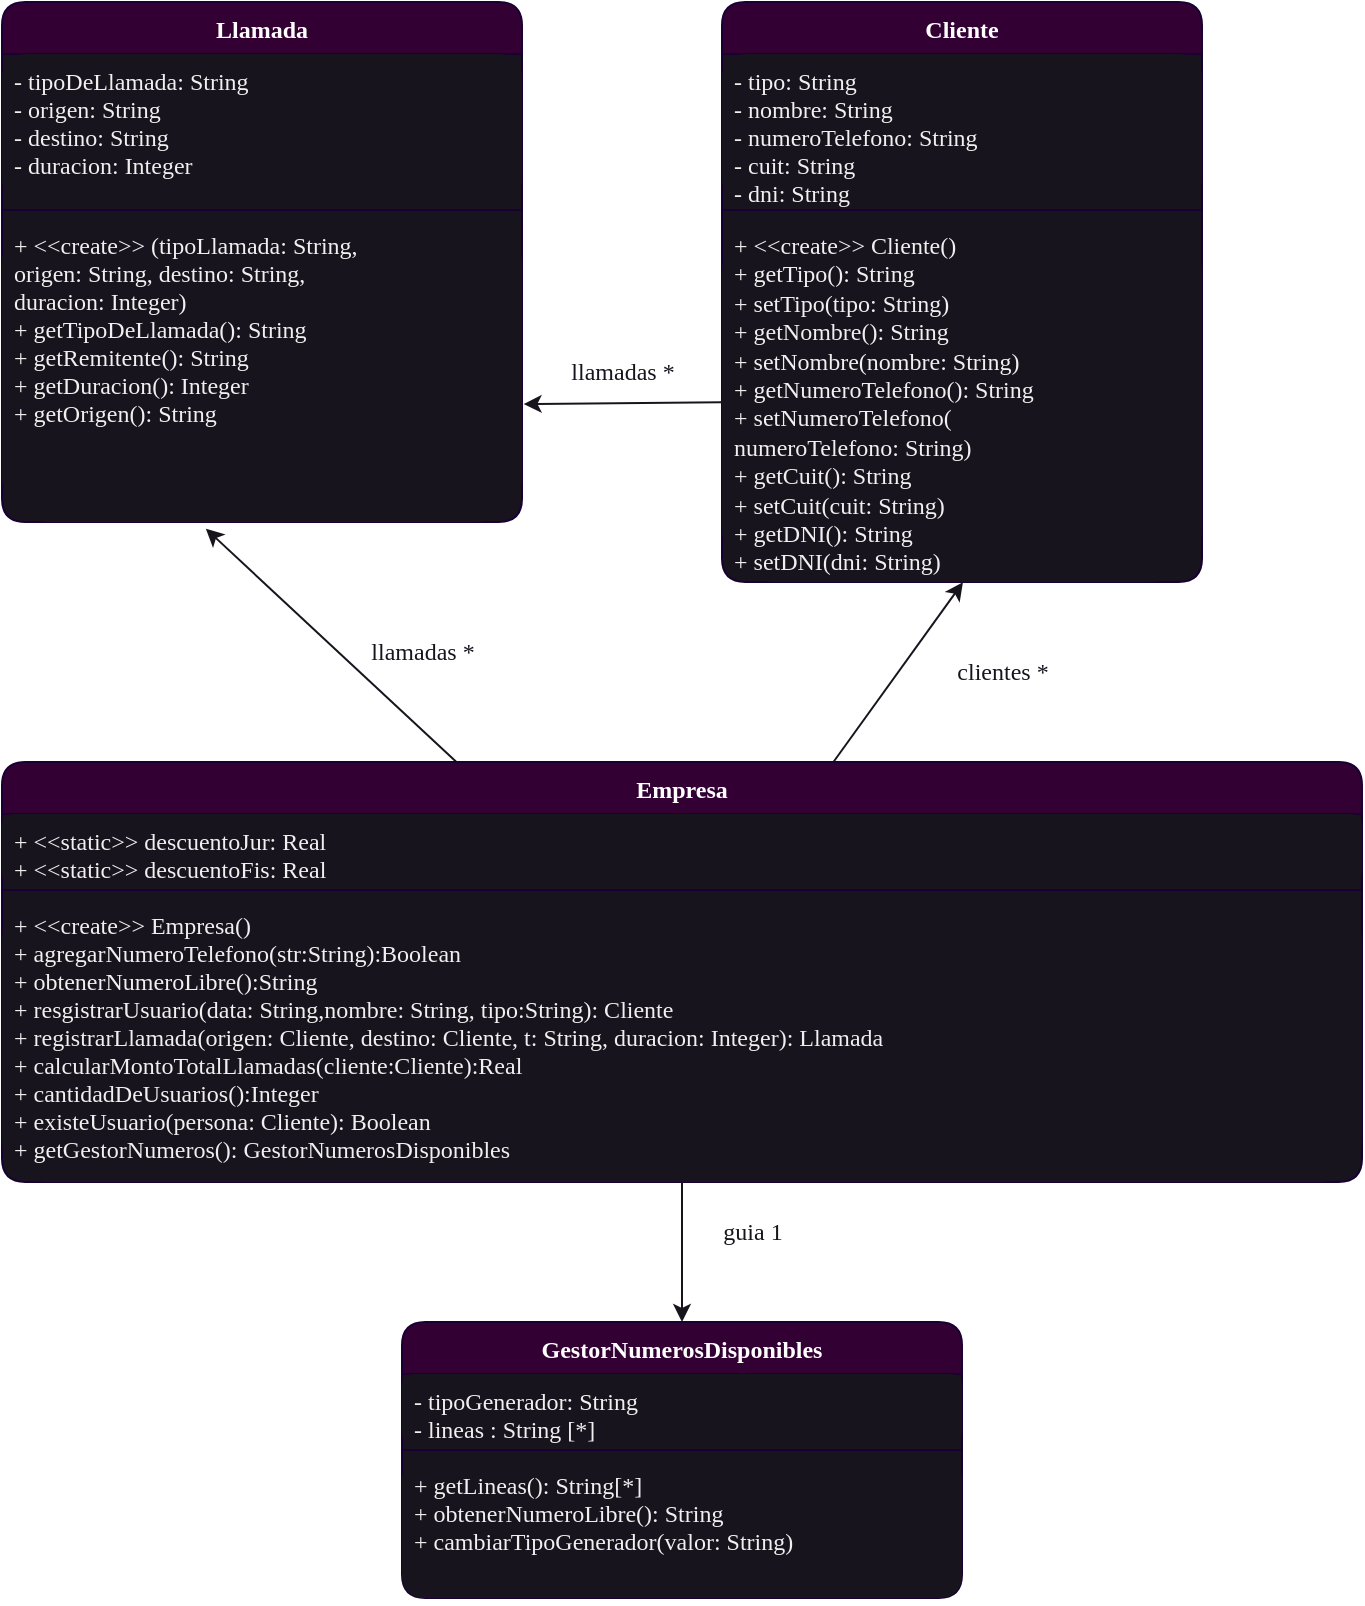 <mxfile>
    <diagram id="ZDwx_2lt21PSLHX_r7NO" name="Page-1">
        <mxGraphModel dx="2511" dy="916" grid="1" gridSize="10" guides="1" tooltips="1" connect="1" arrows="1" fold="1" page="1" pageScale="1" pageWidth="1169" pageHeight="827" background="#ffffff" math="0" shadow="0">
            <root>
                <mxCell id="0"/>
                <mxCell id="1" parent="0"/>
                <mxCell id="7" value="GestorNumerosDisponibles" style="swimlane;fontStyle=1;align=center;verticalAlign=top;childLayout=stackLayout;horizontal=1;startSize=26;horizontalStack=0;resizeParent=1;resizeParentMax=0;resizeLast=0;collapsible=1;marginBottom=0;fontFamily=JetBrains Mono;fontSource=https%3A%2F%2Ffonts.googleapis.com%2Fcss%3Ffamily%3DJetBrains%2BMono;swimlaneFillColor=#18141D;fillColor=#330033;fontColor=#ffffff;strokeColor=#190033;rounded=1;" parent="1" vertex="1">
                    <mxGeometry x="180" y="670" width="280" height="138" as="geometry"/>
                </mxCell>
                <mxCell id="8" value="- tipoGenerador: String&#10;- lineas : String [*]" style="text;strokeColor=none;fillColor=#18141D;align=left;verticalAlign=top;spacingLeft=4;spacingRight=4;overflow=hidden;rotatable=0;points=[[0,0.5],[1,0.5]];portConstraint=eastwest;fontFamily=JetBrains Mono;fontSource=https%3A%2F%2Ffonts.googleapis.com%2Fcss%3Ffamily%3DJetBrains%2BMono;rounded=1;fontColor=#F0F0F0;" parent="7" vertex="1">
                    <mxGeometry y="26" width="280" height="34" as="geometry"/>
                </mxCell>
                <mxCell id="9" value="" style="line;strokeWidth=1;fillColor=none;align=left;verticalAlign=middle;spacingTop=-1;spacingLeft=3;spacingRight=3;rotatable=0;labelPosition=right;points=[];portConstraint=eastwest;strokeColor=inherit;fontFamily=JetBrains Mono;fontSource=https%3A%2F%2Ffonts.googleapis.com%2Fcss%3Ffamily%3DJetBrains%2BMono;rounded=1;" parent="7" vertex="1">
                    <mxGeometry y="60" width="280" height="8" as="geometry"/>
                </mxCell>
                <mxCell id="10" value="+ getLineas(): String[*]&#10;+ obtenerNumeroLibre(): String&#10;+ cambiarTipoGenerador(valor: String)" style="text;strokeColor=none;fillColor=#18141D;align=left;verticalAlign=top;spacingLeft=4;spacingRight=4;overflow=hidden;rotatable=0;points=[[0,0.5],[1,0.5]];portConstraint=eastwest;fontFamily=JetBrains Mono;fontSource=https%3A%2F%2Ffonts.googleapis.com%2Fcss%3Ffamily%3DJetBrains%2BMono;rounded=1;fontColor=#F0F0F0;" parent="7" vertex="1">
                    <mxGeometry y="68" width="280" height="70" as="geometry"/>
                </mxCell>
                <mxCell id="12" value="Llamada" style="swimlane;fontStyle=1;align=center;verticalAlign=top;childLayout=stackLayout;horizontal=1;startSize=26;horizontalStack=0;resizeParent=1;resizeParentMax=0;resizeLast=0;collapsible=1;marginBottom=0;fontFamily=JetBrains Mono;fontSource=https%3A%2F%2Ffonts.googleapis.com%2Fcss%3Ffamily%3DJetBrains%2BMono;swimlaneFillColor=#18141D;fillColor=#330033;fontColor=#ffffff;strokeColor=#190033;rounded=1;" parent="1" vertex="1">
                    <mxGeometry x="-20" y="10" width="260" height="260" as="geometry"/>
                </mxCell>
                <mxCell id="13" value="- tipoDeLlamada: String&#10;- origen: String&#10;- destino: String&#10;- duracion: Integer" style="text;strokeColor=none;fillColor=#18141D;align=left;verticalAlign=top;spacingLeft=4;spacingRight=4;overflow=hidden;rotatable=0;points=[[0,0.5],[1,0.5]];portConstraint=eastwest;fontFamily=JetBrains Mono;fontSource=https%3A%2F%2Ffonts.googleapis.com%2Fcss%3Ffamily%3DJetBrains%2BMono;rounded=1;fontColor=#F0F0F0;" parent="12" vertex="1">
                    <mxGeometry y="26" width="260" height="74" as="geometry"/>
                </mxCell>
                <mxCell id="14" value="" style="line;strokeWidth=1;fillColor=none;align=left;verticalAlign=middle;spacingTop=-1;spacingLeft=3;spacingRight=3;rotatable=0;labelPosition=right;points=[];portConstraint=eastwest;strokeColor=inherit;fontFamily=JetBrains Mono;fontSource=https%3A%2F%2Ffonts.googleapis.com%2Fcss%3Ffamily%3DJetBrains%2BMono;rounded=1;" parent="12" vertex="1">
                    <mxGeometry y="100" width="260" height="8" as="geometry"/>
                </mxCell>
                <mxCell id="15" value="+ &lt;&lt;create&gt;&gt; (tipoLlamada: String,&#10;origen: String, destino: String,&#10;duracion: Integer)&#10;+ getTipoDeLlamada(): String&#10;+ getRemitente(): String&#10;+ getDuracion(): Integer&#10;+ getOrigen(): String" style="text;strokeColor=none;fillColor=#18141D;align=left;verticalAlign=top;spacingLeft=4;spacingRight=4;overflow=hidden;rotatable=0;points=[[0,0.5],[1,0.5]];portConstraint=eastwest;fontFamily=JetBrains Mono;fontSource=https%3A%2F%2Ffonts.googleapis.com%2Fcss%3Ffamily%3DJetBrains%2BMono;rounded=1;fontColor=#F0F0F0;" parent="12" vertex="1">
                    <mxGeometry y="108" width="260" height="152" as="geometry"/>
                </mxCell>
                <mxCell id="16" value="Cliente" style="swimlane;fontStyle=1;align=center;verticalAlign=top;childLayout=stackLayout;horizontal=1;startSize=26;horizontalStack=0;resizeParent=1;resizeParentMax=0;resizeLast=0;collapsible=1;marginBottom=0;fontFamily=JetBrains Mono;fontSource=https%3A%2F%2Ffonts.googleapis.com%2Fcss%3Ffamily%3DJetBrains%2BMono;swimlaneFillColor=#18141D;fillColor=#330033;fontColor=#ffffff;strokeColor=#190033;gradientColor=none;rounded=1;labelBackgroundColor=none;labelBorderColor=none;" parent="1" vertex="1">
                    <mxGeometry x="340" y="10" width="240" height="290" as="geometry"/>
                </mxCell>
                <mxCell id="17" value="- tipo: String&#10;- nombre: String&#10;- numeroTelefono: String&#10;- cuit: String&#10;- dni: String" style="text;strokeColor=none;fillColor=#18141D;align=left;verticalAlign=top;spacingLeft=4;spacingRight=4;overflow=hidden;rotatable=0;points=[[0,0.5],[1,0.5]];portConstraint=eastwest;fontFamily=JetBrains Mono;fontSource=https%3A%2F%2Ffonts.googleapis.com%2Fcss%3Ffamily%3DJetBrains%2BMono;rounded=1;fontColor=#F0F0F0;" parent="16" vertex="1">
                    <mxGeometry y="26" width="240" height="74" as="geometry"/>
                </mxCell>
                <mxCell id="18" value="" style="line;strokeWidth=1;fillColor=none;align=left;verticalAlign=middle;spacingTop=-1;spacingLeft=3;spacingRight=3;rotatable=0;labelPosition=right;points=[];portConstraint=eastwest;strokeColor=inherit;fontFamily=JetBrains Mono;fontSource=https%3A%2F%2Ffonts.googleapis.com%2Fcss%3Ffamily%3DJetBrains%2BMono;rounded=1;" parent="16" vertex="1">
                    <mxGeometry y="100" width="240" height="8" as="geometry"/>
                </mxCell>
                <mxCell id="19" value="+ &amp;lt;&amp;lt;create&amp;gt;&amp;gt; Cliente()&lt;br&gt;+ getTipo(): String&lt;br&gt;+ setTipo(tipo: String)&lt;br&gt;+ getNombre(): String&lt;br&gt;+ setNombre(nombre: String)&lt;br&gt;+ getNumeroTelefono(): String&lt;br&gt;+ setNumeroTelefono(&lt;br&gt;numeroTelefono: String)&lt;br&gt;+ getCuit(): String&lt;br&gt;+ setCuit(cuit: String)&lt;br&gt;+ getDNI(): String&lt;br&gt;+ setDNI(dni: String)&lt;br&gt;" style="text;strokeColor=none;fillColor=#18141D;align=left;verticalAlign=top;spacingLeft=4;spacingRight=4;overflow=hidden;rotatable=0;points=[[0,0.5],[1,0.5]];portConstraint=eastwest;fontFamily=JetBrains Mono;fontSource=https%3A%2F%2Ffonts.googleapis.com%2Fcss%3Ffamily%3DJetBrains%2BMono;rounded=1;labelBackgroundColor=none;labelBorderColor=none;html=1;fontColor=#F0F0F0;" parent="16" vertex="1">
                    <mxGeometry y="108" width="240" height="182" as="geometry"/>
                </mxCell>
                <mxCell id="40" style="edgeStyle=none;html=1;entryX=0.392;entryY=1.022;entryDx=0;entryDy=0;entryPerimeter=0;labelBackgroundColor=#FFFFFF;strokeColor=#18141D;fontColor=#F0F0F0;" edge="1" parent="1" source="20" target="15">
                    <mxGeometry relative="1" as="geometry"/>
                </mxCell>
                <mxCell id="41" style="edgeStyle=none;html=1;entryX=0.502;entryY=1.001;entryDx=0;entryDy=0;entryPerimeter=0;labelBackgroundColor=#FFFFFF;strokeColor=#18141D;fontColor=#F0F0F0;" edge="1" parent="1" source="20" target="19">
                    <mxGeometry relative="1" as="geometry"/>
                </mxCell>
                <mxCell id="20" value="Empresa" style="swimlane;fontStyle=1;align=center;verticalAlign=top;childLayout=stackLayout;horizontal=1;startSize=26;horizontalStack=0;resizeParent=1;resizeParentMax=0;resizeLast=0;collapsible=1;marginBottom=0;fontFamily=JetBrains Mono;fontSource=https%3A%2F%2Ffonts.googleapis.com%2Fcss%3Ffamily%3DJetBrains%2BMono;swimlaneFillColor=#18141D;fillColor=#330033;fontColor=#FFFFFF;strokeColor=#190033;rounded=1;" parent="1" vertex="1">
                    <mxGeometry x="-20" y="390" width="680" height="210" as="geometry"/>
                </mxCell>
                <mxCell id="21" value="+ &lt;&lt;static&gt;&gt; descuentoJur: Real&#10;+ &lt;&lt;static&gt;&gt; descuentoFis: Real&#10;" style="text;strokeColor=none;fillColor=#18141D;align=left;verticalAlign=top;spacingLeft=4;spacingRight=4;overflow=hidden;rotatable=0;points=[[0,0.5],[1,0.5]];portConstraint=eastwest;fontFamily=JetBrains Mono;fontSource=https%3A%2F%2Ffonts.googleapis.com%2Fcss%3Ffamily%3DJetBrains%2BMono;rounded=1;fontColor=#F0F0F0;" parent="20" vertex="1">
                    <mxGeometry y="26" width="680" height="34" as="geometry"/>
                </mxCell>
                <mxCell id="22" value="" style="line;strokeWidth=1;fillColor=none;align=left;verticalAlign=middle;spacingTop=-1;spacingLeft=3;spacingRight=3;rotatable=0;labelPosition=right;points=[];portConstraint=eastwest;strokeColor=inherit;fontFamily=JetBrains Mono;fontSource=https%3A%2F%2Ffonts.googleapis.com%2Fcss%3Ffamily%3DJetBrains%2BMono;rounded=1;" parent="20" vertex="1">
                    <mxGeometry y="60" width="680" height="8" as="geometry"/>
                </mxCell>
                <mxCell id="23" value="+ &lt;&lt;create&gt;&gt; Empresa()&#10;+ agregarNumeroTelefono(str:String):Boolean&#10;+ obtenerNumeroLibre():String&#10;+ resgistrarUsuario(data: String,nombre: String, tipo:String): Cliente&#10;+ registrarLlamada(origen: Cliente, destino: Cliente, t: String, duracion: Integer): Llamada&#10;+ calcularMontoTotalLlamadas(cliente:Cliente):Real&#10;+ cantidadDeUsuarios():Integer&#10;+ existeUsuario(persona: Cliente): Boolean&#10;+ getGestorNumeros(): GestorNumerosDisponibles" style="text;strokeColor=none;fillColor=#18141D;align=left;verticalAlign=top;spacingLeft=4;spacingRight=4;overflow=hidden;rotatable=0;points=[[0,0.5],[1,0.5]];portConstraint=eastwest;fontFamily=JetBrains Mono;fontSource=https%3A%2F%2Ffonts.googleapis.com%2Fcss%3Ffamily%3DJetBrains%2BMono;rounded=1;shadow=0;glass=0;fontColor=#F0F0F0;" parent="20" vertex="1">
                    <mxGeometry y="68" width="680" height="142" as="geometry"/>
                </mxCell>
                <mxCell id="25" value="llamadas *" style="text;html=1;align=center;verticalAlign=middle;resizable=0;points=[];autosize=1;strokeColor=none;fillColor=none;fontFamily=JetBrains Mono;fontColor=#18141D;fontSource=https%3A%2F%2Ffonts.googleapis.com%2Fcss%3Ffamily%3DJetBrains%2BMono;rounded=1;" parent="1" vertex="1">
                    <mxGeometry x="240" y="180" width="100" height="30" as="geometry"/>
                </mxCell>
                <mxCell id="30" style="edgeStyle=none;html=1;entryX=1.003;entryY=0.612;entryDx=0;entryDy=0;entryPerimeter=0;fontFamily=JetBrains Mono;fontSource=https%3A%2F%2Ffonts.googleapis.com%2Fcss%3Ffamily%3DJetBrains%2BMono;fontColor=#FFFFFF;labelBackgroundColor=#FFFFFF;rounded=1;strokeColor=#18141D;" parent="1" source="19" target="15" edge="1">
                    <mxGeometry relative="1" as="geometry"/>
                </mxCell>
                <mxCell id="33" value="clientes *" style="text;html=1;align=center;verticalAlign=middle;resizable=0;points=[];autosize=1;strokeColor=none;fillColor=none;fontFamily=JetBrains Mono;fontColor=#18141D;fontSource=https%3A%2F%2Ffonts.googleapis.com%2Fcss%3Ffamily%3DJetBrains%2BMono;rounded=1;" parent="1" vertex="1">
                    <mxGeometry x="430" y="330" width="100" height="30" as="geometry"/>
                </mxCell>
                <mxCell id="37" value="guia 1" style="text;html=1;align=center;verticalAlign=middle;resizable=0;points=[];autosize=1;strokeColor=none;fillColor=none;fontFamily=JetBrains Mono;fontColor=#18141D;fontSource=https%3A%2F%2Ffonts.googleapis.com%2Fcss%3Ffamily%3DJetBrains%2BMono;rounded=1;" parent="1" vertex="1">
                    <mxGeometry x="320" y="610" width="70" height="30" as="geometry"/>
                </mxCell>
                <mxCell id="38" value="llamadas *" style="text;html=1;align=center;verticalAlign=middle;resizable=0;points=[];autosize=1;strokeColor=none;fillColor=none;fontFamily=JetBrains Mono;fontColor=#18141D;fontSource=https%3A%2F%2Ffonts.googleapis.com%2Fcss%3Ffamily%3DJetBrains%2BMono;rounded=1;labelBackgroundColor=none;" parent="1" vertex="1">
                    <mxGeometry x="140" y="320" width="100" height="30" as="geometry"/>
                </mxCell>
                <mxCell id="42" style="edgeStyle=none;html=1;labelBackgroundColor=#FFFFFF;strokeColor=#18141D;fontColor=#18141D;" edge="1" parent="1" source="23" target="7">
                    <mxGeometry relative="1" as="geometry"/>
                </mxCell>
            </root>
        </mxGraphModel>
    </diagram>
</mxfile>
